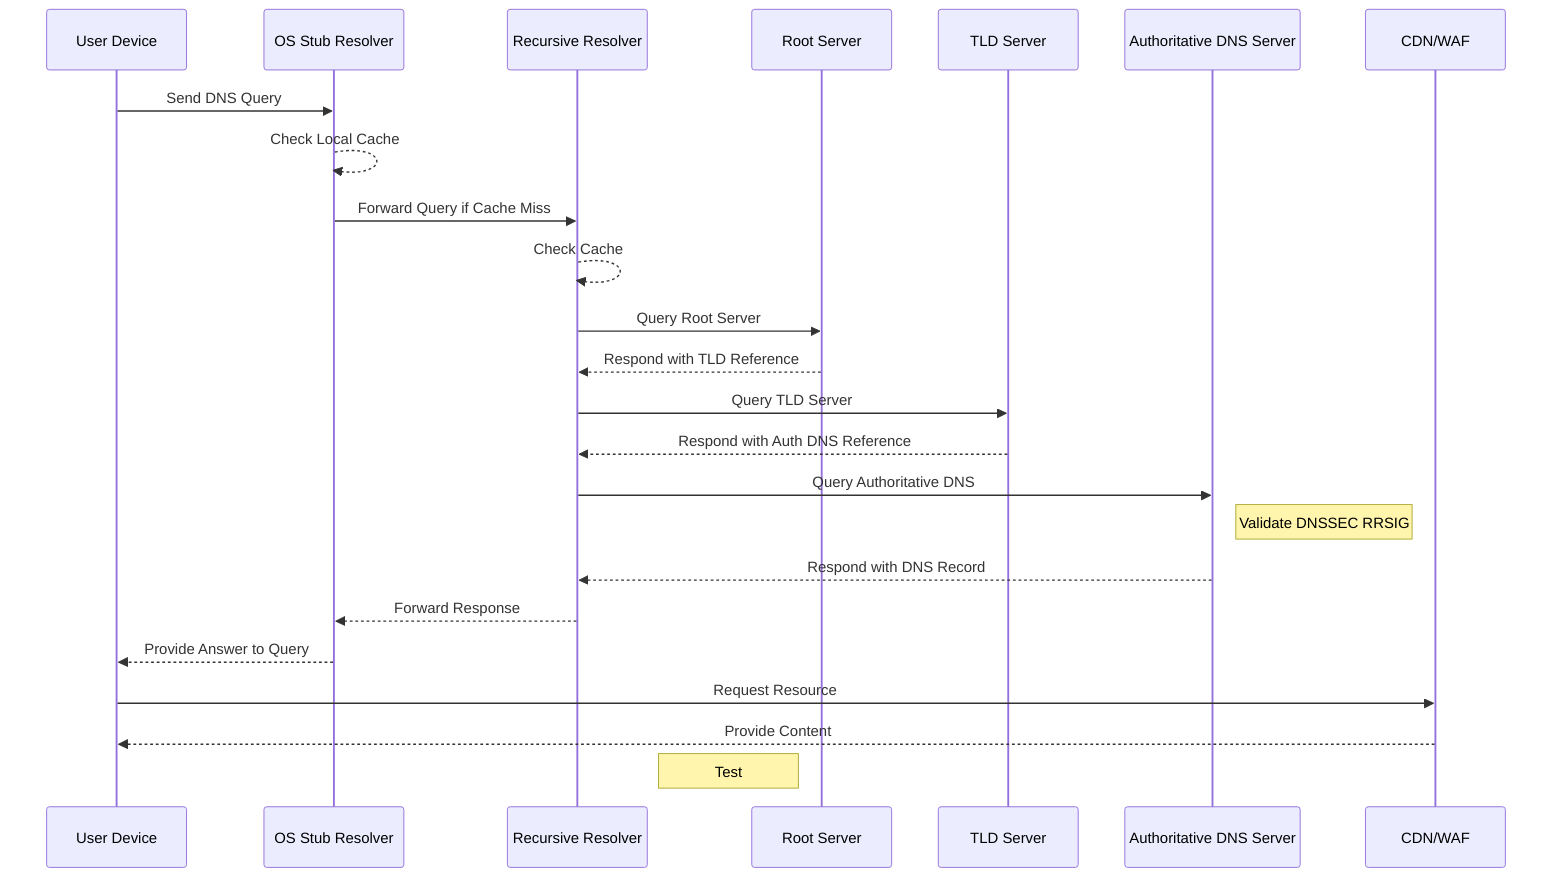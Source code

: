 sequenceDiagram
  participant User as User Device
  participant Stub as OS Stub Resolver
  participant Rec as Recursive Resolver
  participant Root as Root Server
  participant TLD as TLD Server
  participant Auth as Authoritative DNS Server
  participant CDN as CDN/WAF

  User->>Stub: Send DNS Query
  Stub-->>Stub: Check Local Cache
  Stub->>Rec: Forward Query if Cache Miss
  Rec-->>Rec: Check Cache
  Rec->>Root: Query Root Server
  Root-->>Rec: Respond with TLD Reference
  Rec->>TLD: Query TLD Server
  TLD-->>Rec: Respond with Auth DNS Reference
  Rec->>Auth: Query Authoritative DNS
  Note right of Auth: Validate DNSSEC RRSIG
  Auth-->>Rec: Respond with DNS Record
  Rec-->>Stub: Forward Response
  Stub-->>User: Provide Answer to Query
  User->>CDN: Request Resource
  CDN-->>User: Provide Content

  Note left of Root: Test